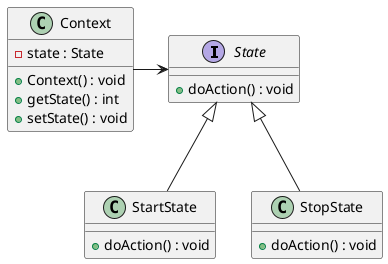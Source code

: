 @startuml

interface State {
  +doAction() : void
}

class StartState {
  +doAction() : void
}

class StopState {
  +doAction() : void
}

class Context {
  -state : State
  +Context() : void
  +getState() : int
  +setState() : void
}

State <|-down- StartState
State <|-down- StopState
Context -right-> State

@enduml